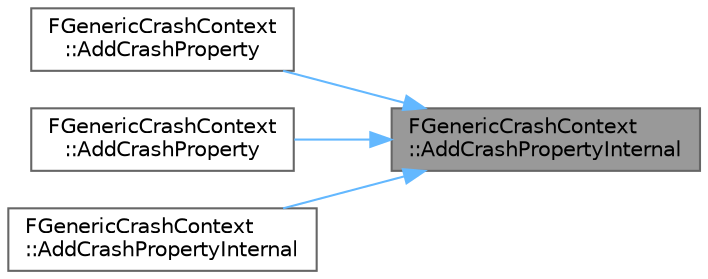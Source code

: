 digraph "FGenericCrashContext::AddCrashPropertyInternal"
{
 // INTERACTIVE_SVG=YES
 // LATEX_PDF_SIZE
  bgcolor="transparent";
  edge [fontname=Helvetica,fontsize=10,labelfontname=Helvetica,labelfontsize=10];
  node [fontname=Helvetica,fontsize=10,shape=box,height=0.2,width=0.4];
  rankdir="RL";
  Node1 [id="Node000001",label="FGenericCrashContext\l::AddCrashPropertyInternal",height=0.2,width=0.4,color="gray40", fillcolor="grey60", style="filled", fontcolor="black",tooltip="Writes a common property to the buffer."];
  Node1 -> Node2 [id="edge1_Node000001_Node000002",dir="back",color="steelblue1",style="solid",tooltip=" "];
  Node2 [id="Node000002",label="FGenericCrashContext\l::AddCrashProperty",height=0.2,width=0.4,color="grey40", fillcolor="white", style="filled",URL="$d5/dc2/structFGenericCrashContext.html#a081b175ccd66f73464f1406e0ecd5aca",tooltip=" "];
  Node1 -> Node3 [id="edge2_Node000001_Node000003",dir="back",color="steelblue1",style="solid",tooltip=" "];
  Node3 [id="Node000003",label="FGenericCrashContext\l::AddCrashProperty",height=0.2,width=0.4,color="grey40", fillcolor="white", style="filled",URL="$d5/dc2/structFGenericCrashContext.html#a70782998ed836d187b98b6bdb218c257",tooltip=" "];
  Node1 -> Node4 [id="edge3_Node000001_Node000004",dir="back",color="steelblue1",style="solid",tooltip=" "];
  Node4 [id="Node000004",label="FGenericCrashContext\l::AddCrashPropertyInternal",height=0.2,width=0.4,color="grey40", fillcolor="white", style="filled",URL="$d5/dc2/structFGenericCrashContext.html#adf5ddadb3bf7b7cb484515c3606d4c4c",tooltip="Writes a common property to the buffer."];
}
